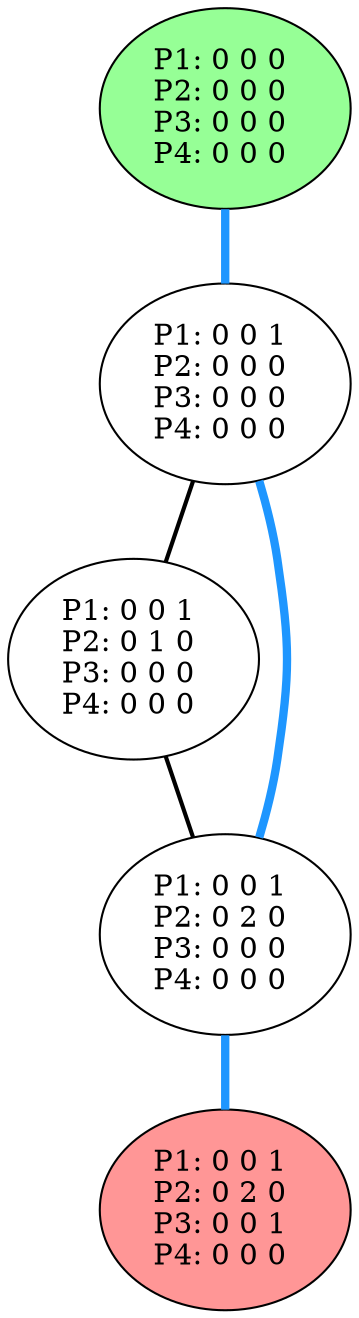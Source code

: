 graph G {
color = "black"
0 [label = "P1: 0 0 0 
P2: 0 0 0 
P3: 0 0 0 
P4: 0 0 0 
",  style="filled", fillcolor = "#96FF96"];
1 [label = "P1: 0 0 1 
P2: 0 0 0 
P3: 0 0 0 
P4: 0 0 0 
"];
2 [label = "P1: 0 0 1 
P2: 0 1 0 
P3: 0 0 0 
P4: 0 0 0 
"];
3 [label = "P1: 0 0 1 
P2: 0 2 0 
P3: 0 0 0 
P4: 0 0 0 
"];
4 [label = "P1: 0 0 1 
P2: 0 2 0 
P3: 0 0 1 
P4: 0 0 0 
",  style="filled", fillcolor = "#FF9696"];
edge [style=bold];
0 -- 1 [color="#1E96FF", penwidth=4.0];

1 -- 2 [color=black];
1 -- 3 [color="#1E96FF", penwidth=4.0];

2 -- 3 [color=black];

3 -- 4 [color="#1E96FF", penwidth=4.0];


}
